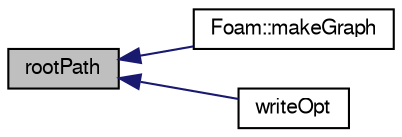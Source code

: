 digraph "rootPath"
{
  bgcolor="transparent";
  edge [fontname="FreeSans",fontsize="10",labelfontname="FreeSans",labelfontsize="10"];
  node [fontname="FreeSans",fontsize="10",shape=record];
  rankdir="LR";
  Node14467 [label="rootPath",height=0.2,width=0.4,color="black", fillcolor="grey75", style="filled", fontcolor="black"];
  Node14467 -> Node14468 [dir="back",color="midnightblue",fontsize="10",style="solid",fontname="FreeSans"];
  Node14468 [label="Foam::makeGraph",height=0.2,width=0.4,color="black",URL="$a21124.html#aa4579306824960aa272da47319233413"];
  Node14467 -> Node14469 [dir="back",color="midnightblue",fontsize="10",style="solid",fontname="FreeSans"];
  Node14469 [label="writeOpt",height=0.2,width=0.4,color="black",URL="$a26142.html#a63d205cb682f018b67bf8193545ffe85"];
}
